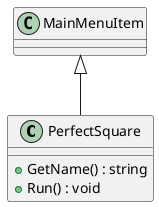 @startuml
class PerfectSquare {
    + GetName() : string
    + Run() : void
}
MainMenuItem <|-- PerfectSquare
@enduml
